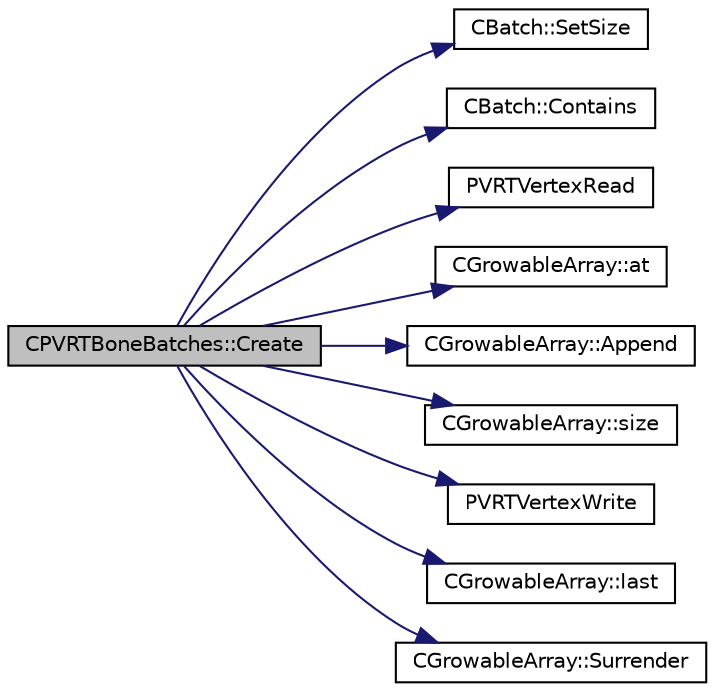 digraph "CPVRTBoneBatches::Create"
{
  edge [fontname="Helvetica",fontsize="10",labelfontname="Helvetica",labelfontsize="10"];
  node [fontname="Helvetica",fontsize="10",shape=record];
  rankdir="LR";
  Node1 [label="CPVRTBoneBatches::Create",height=0.2,width=0.4,color="black", fillcolor="grey75", style="filled", fontcolor="black"];
  Node1 -> Node2 [color="midnightblue",fontsize="10",style="solid",fontname="Helvetica"];
  Node2 [label="CBatch::SetSize",height=0.2,width=0.4,color="black", fillcolor="white", style="filled",URL="$class_c_batch.html#a475f0d205d3387ec322e4af535170c1a"];
  Node1 -> Node3 [color="midnightblue",fontsize="10",style="solid",fontname="Helvetica"];
  Node3 [label="CBatch::Contains",height=0.2,width=0.4,color="black", fillcolor="white", style="filled",URL="$class_c_batch.html#a76b1e6c4b8fb7a65a2b2cf3c0ca66597"];
  Node1 -> Node4 [color="midnightblue",fontsize="10",style="solid",fontname="Helvetica"];
  Node4 [label="PVRTVertexRead",height=0.2,width=0.4,color="black", fillcolor="white", style="filled",URL="$_p_v_r_t_vertex_8h.html#a5f678a22b54202754f477000ae107af2"];
  Node1 -> Node5 [color="midnightblue",fontsize="10",style="solid",fontname="Helvetica"];
  Node5 [label="CGrowableArray::at",height=0.2,width=0.4,color="black", fillcolor="white", style="filled",URL="$class_c_growable_array.html#abe880fb37b66e56a70f6617c3c5fe3fc"];
  Node1 -> Node6 [color="midnightblue",fontsize="10",style="solid",fontname="Helvetica"];
  Node6 [label="CGrowableArray::Append",height=0.2,width=0.4,color="black", fillcolor="white", style="filled",URL="$class_c_growable_array.html#a51de1bc9b284012d8fcec35afb8cfa78"];
  Node1 -> Node7 [color="midnightblue",fontsize="10",style="solid",fontname="Helvetica"];
  Node7 [label="CGrowableArray::size",height=0.2,width=0.4,color="black", fillcolor="white", style="filled",URL="$class_c_growable_array.html#aeb089a62857c097309b4a838a6d3010f"];
  Node1 -> Node8 [color="midnightblue",fontsize="10",style="solid",fontname="Helvetica"];
  Node8 [label="PVRTVertexWrite",height=0.2,width=0.4,color="black", fillcolor="white", style="filled",URL="$_p_v_r_t_vertex_8h.html#a1a12cf45976d3fc5ebda97bbe4680ff6"];
  Node1 -> Node9 [color="midnightblue",fontsize="10",style="solid",fontname="Helvetica"];
  Node9 [label="CGrowableArray::last",height=0.2,width=0.4,color="black", fillcolor="white", style="filled",URL="$class_c_growable_array.html#a275b14df5aec01b2191a8762816898eb"];
  Node1 -> Node10 [color="midnightblue",fontsize="10",style="solid",fontname="Helvetica"];
  Node10 [label="CGrowableArray::Surrender",height=0.2,width=0.4,color="black", fillcolor="white", style="filled",URL="$class_c_growable_array.html#a09847b768c61b295a73d19baf31f8c92"];
}
